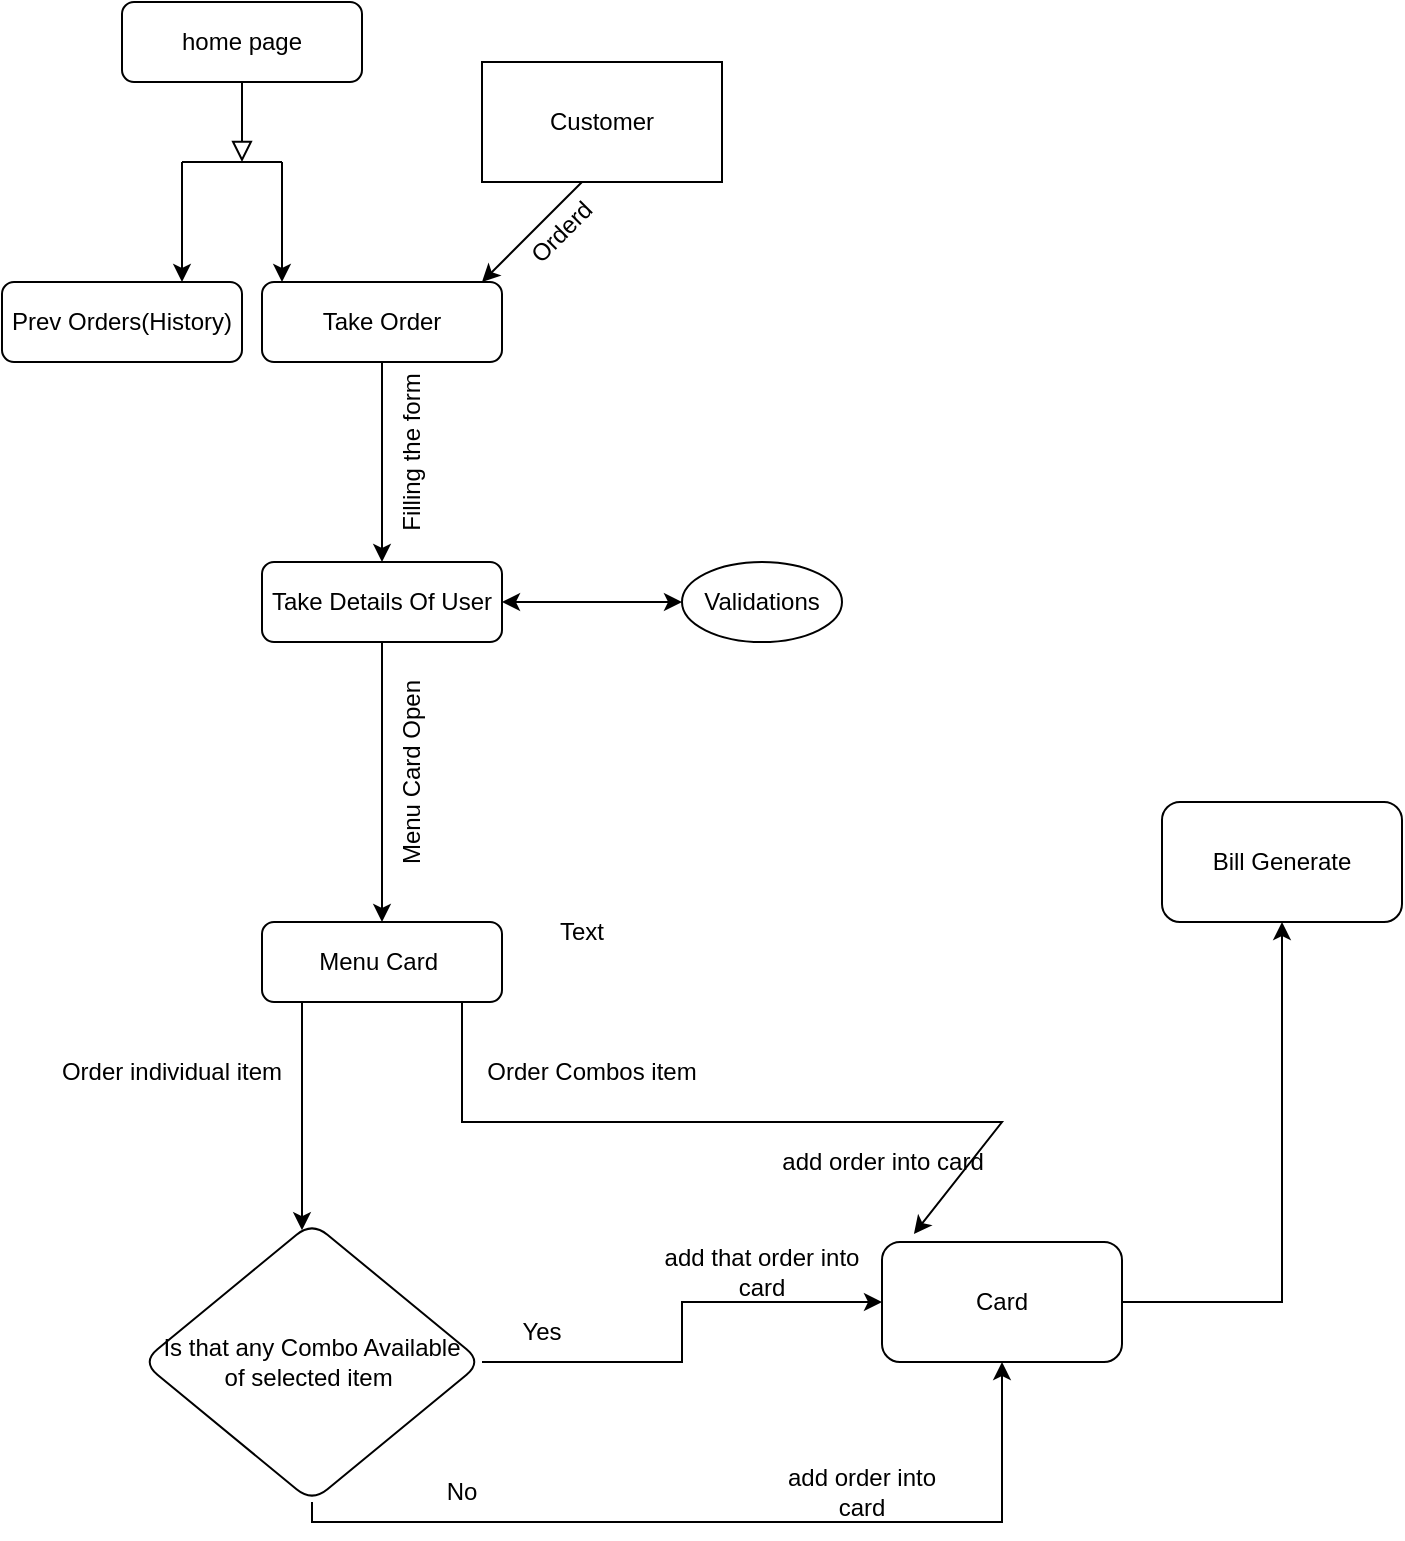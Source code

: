 <mxfile version="18.0.3" type="github">
  <diagram id="C5RBs43oDa-KdzZeNtuy" name="Page-1">
    <mxGraphModel dx="800" dy="424" grid="1" gridSize="10" guides="1" tooltips="1" connect="1" arrows="1" fold="1" page="1" pageScale="1" pageWidth="827" pageHeight="1169" math="0" shadow="0">
      <root>
        <mxCell id="WIyWlLk6GJQsqaUBKTNV-0" />
        <mxCell id="WIyWlLk6GJQsqaUBKTNV-1" parent="WIyWlLk6GJQsqaUBKTNV-0" />
        <mxCell id="WIyWlLk6GJQsqaUBKTNV-2" value="" style="rounded=0;html=1;jettySize=auto;orthogonalLoop=1;fontSize=11;endArrow=block;endFill=0;endSize=8;strokeWidth=1;shadow=0;labelBackgroundColor=none;edgeStyle=orthogonalEdgeStyle;" parent="WIyWlLk6GJQsqaUBKTNV-1" source="WIyWlLk6GJQsqaUBKTNV-3" edge="1">
          <mxGeometry relative="1" as="geometry">
            <mxPoint x="220" y="160" as="targetPoint" />
            <Array as="points">
              <mxPoint x="220" y="130" />
              <mxPoint x="220" y="130" />
            </Array>
          </mxGeometry>
        </mxCell>
        <mxCell id="WIyWlLk6GJQsqaUBKTNV-3" value="home page" style="rounded=1;whiteSpace=wrap;html=1;fontSize=12;glass=0;strokeWidth=1;shadow=0;" parent="WIyWlLk6GJQsqaUBKTNV-1" vertex="1">
          <mxGeometry x="160" y="80" width="120" height="40" as="geometry" />
        </mxCell>
        <mxCell id="mW89OCtYuqfJ4f_Lh5zg-3" value="" style="endArrow=none;html=1;rounded=0;" edge="1" parent="WIyWlLk6GJQsqaUBKTNV-1">
          <mxGeometry width="50" height="50" relative="1" as="geometry">
            <mxPoint x="190" y="160" as="sourcePoint" />
            <mxPoint x="240" y="160" as="targetPoint" />
            <Array as="points">
              <mxPoint x="220" y="160" />
            </Array>
          </mxGeometry>
        </mxCell>
        <mxCell id="mW89OCtYuqfJ4f_Lh5zg-5" value="" style="endArrow=classic;html=1;rounded=0;" edge="1" parent="WIyWlLk6GJQsqaUBKTNV-1">
          <mxGeometry width="50" height="50" relative="1" as="geometry">
            <mxPoint x="190" y="160" as="sourcePoint" />
            <mxPoint x="190" y="220" as="targetPoint" />
            <Array as="points">
              <mxPoint x="190" y="190" />
              <mxPoint x="190" y="200" />
            </Array>
          </mxGeometry>
        </mxCell>
        <mxCell id="mW89OCtYuqfJ4f_Lh5zg-6" value="" style="endArrow=classic;html=1;rounded=0;" edge="1" parent="WIyWlLk6GJQsqaUBKTNV-1">
          <mxGeometry width="50" height="50" relative="1" as="geometry">
            <mxPoint x="240" y="160" as="sourcePoint" />
            <mxPoint x="240" y="220" as="targetPoint" />
            <Array as="points">
              <mxPoint x="240" y="190" />
              <mxPoint x="240" y="200" />
            </Array>
          </mxGeometry>
        </mxCell>
        <mxCell id="mW89OCtYuqfJ4f_Lh5zg-7" value="Prev Orders(History)" style="rounded=1;whiteSpace=wrap;html=1;" vertex="1" parent="WIyWlLk6GJQsqaUBKTNV-1">
          <mxGeometry x="100" y="220" width="120" height="40" as="geometry" />
        </mxCell>
        <mxCell id="mW89OCtYuqfJ4f_Lh5zg-8" value="Take Order" style="rounded=1;whiteSpace=wrap;html=1;" vertex="1" parent="WIyWlLk6GJQsqaUBKTNV-1">
          <mxGeometry x="230" y="220" width="120" height="40" as="geometry" />
        </mxCell>
        <mxCell id="mW89OCtYuqfJ4f_Lh5zg-9" value="" style="curved=1;endArrow=classic;html=1;rounded=0;exitX=0.5;exitY=1;exitDx=0;exitDy=0;entryX=0.5;entryY=0;entryDx=0;entryDy=0;" edge="1" parent="WIyWlLk6GJQsqaUBKTNV-1" source="mW89OCtYuqfJ4f_Lh5zg-8" target="mW89OCtYuqfJ4f_Lh5zg-17">
          <mxGeometry width="50" height="50" relative="1" as="geometry">
            <mxPoint x="324" y="350" as="sourcePoint" />
            <mxPoint x="290" y="320" as="targetPoint" />
            <Array as="points">
              <mxPoint x="290" y="300" />
            </Array>
          </mxGeometry>
        </mxCell>
        <mxCell id="mW89OCtYuqfJ4f_Lh5zg-11" value="Customer" style="whiteSpace=wrap;html=1;" vertex="1" parent="WIyWlLk6GJQsqaUBKTNV-1">
          <mxGeometry x="340" y="110" width="120" height="60" as="geometry" />
        </mxCell>
        <mxCell id="mW89OCtYuqfJ4f_Lh5zg-15" value="" style="endArrow=classic;html=1;rounded=0;" edge="1" parent="WIyWlLk6GJQsqaUBKTNV-1">
          <mxGeometry width="50" height="50" relative="1" as="geometry">
            <mxPoint x="390" y="170" as="sourcePoint" />
            <mxPoint x="340" y="220" as="targetPoint" />
          </mxGeometry>
        </mxCell>
        <mxCell id="mW89OCtYuqfJ4f_Lh5zg-19" value="" style="edgeStyle=orthogonalEdgeStyle;rounded=0;orthogonalLoop=1;jettySize=auto;html=1;" edge="1" parent="WIyWlLk6GJQsqaUBKTNV-1" source="mW89OCtYuqfJ4f_Lh5zg-17" target="mW89OCtYuqfJ4f_Lh5zg-18">
          <mxGeometry relative="1" as="geometry" />
        </mxCell>
        <mxCell id="mW89OCtYuqfJ4f_Lh5zg-17" value="Take Details Of User" style="rounded=1;whiteSpace=wrap;html=1;" vertex="1" parent="WIyWlLk6GJQsqaUBKTNV-1">
          <mxGeometry x="230" y="360" width="120" height="40" as="geometry" />
        </mxCell>
        <mxCell id="mW89OCtYuqfJ4f_Lh5zg-37" value="" style="edgeStyle=orthogonalEdgeStyle;rounded=0;orthogonalLoop=1;jettySize=auto;html=1;" edge="1" parent="WIyWlLk6GJQsqaUBKTNV-1" source="mW89OCtYuqfJ4f_Lh5zg-18" target="mW89OCtYuqfJ4f_Lh5zg-36">
          <mxGeometry relative="1" as="geometry">
            <mxPoint x="250" y="680" as="targetPoint" />
            <Array as="points">
              <mxPoint x="250" y="600" />
              <mxPoint x="250" y="600" />
            </Array>
          </mxGeometry>
        </mxCell>
        <mxCell id="mW89OCtYuqfJ4f_Lh5zg-18" value="Menu Card&amp;nbsp;" style="rounded=1;whiteSpace=wrap;html=1;" vertex="1" parent="WIyWlLk6GJQsqaUBKTNV-1">
          <mxGeometry x="230" y="540" width="120" height="40" as="geometry" />
        </mxCell>
        <mxCell id="mW89OCtYuqfJ4f_Lh5zg-20" value="Orderd" style="text;html=1;strokeColor=none;fillColor=none;align=center;verticalAlign=middle;whiteSpace=wrap;rounded=0;rotation=-45;" vertex="1" parent="WIyWlLk6GJQsqaUBKTNV-1">
          <mxGeometry x="350" y="180" width="60" height="30" as="geometry" />
        </mxCell>
        <mxCell id="mW89OCtYuqfJ4f_Lh5zg-21" value="Filling the form" style="text;html=1;strokeColor=none;fillColor=none;align=center;verticalAlign=middle;whiteSpace=wrap;rounded=0;rotation=-90;" vertex="1" parent="WIyWlLk6GJQsqaUBKTNV-1">
          <mxGeometry x="260" y="290" width="90" height="30" as="geometry" />
        </mxCell>
        <mxCell id="mW89OCtYuqfJ4f_Lh5zg-22" value="Menu Card Open" style="text;html=1;strokeColor=none;fillColor=none;align=center;verticalAlign=middle;whiteSpace=wrap;rounded=0;rotation=-90;" vertex="1" parent="WIyWlLk6GJQsqaUBKTNV-1">
          <mxGeometry x="245" y="450" width="120" height="30" as="geometry" />
        </mxCell>
        <mxCell id="mW89OCtYuqfJ4f_Lh5zg-24" value="" style="endArrow=classic;startArrow=classic;html=1;rounded=0;" edge="1" parent="WIyWlLk6GJQsqaUBKTNV-1">
          <mxGeometry width="50" height="50" relative="1" as="geometry">
            <mxPoint x="350" y="380" as="sourcePoint" />
            <mxPoint x="440" y="380" as="targetPoint" />
          </mxGeometry>
        </mxCell>
        <mxCell id="mW89OCtYuqfJ4f_Lh5zg-25" value="" style="ellipse;whiteSpace=wrap;html=1;" vertex="1" parent="WIyWlLk6GJQsqaUBKTNV-1">
          <mxGeometry x="440" y="360" width="80" height="40" as="geometry" />
        </mxCell>
        <mxCell id="mW89OCtYuqfJ4f_Lh5zg-26" value="Validations" style="text;html=1;strokeColor=none;fillColor=none;align=center;verticalAlign=middle;whiteSpace=wrap;rounded=0;" vertex="1" parent="WIyWlLk6GJQsqaUBKTNV-1">
          <mxGeometry x="450" y="365" width="60" height="30" as="geometry" />
        </mxCell>
        <mxCell id="mW89OCtYuqfJ4f_Lh5zg-29" value="" style="endArrow=classic;html=1;rounded=0;entryX=0.133;entryY=-0.067;entryDx=0;entryDy=0;entryPerimeter=0;" edge="1" parent="WIyWlLk6GJQsqaUBKTNV-1" target="mW89OCtYuqfJ4f_Lh5zg-38">
          <mxGeometry width="50" height="50" relative="1" as="geometry">
            <mxPoint x="330" y="580" as="sourcePoint" />
            <mxPoint x="560" y="670" as="targetPoint" />
            <Array as="points">
              <mxPoint x="330" y="640" />
              <mxPoint x="600" y="640" />
            </Array>
          </mxGeometry>
        </mxCell>
        <mxCell id="mW89OCtYuqfJ4f_Lh5zg-31" value="Order individual item" style="text;html=1;strokeColor=none;fillColor=none;align=center;verticalAlign=middle;whiteSpace=wrap;rounded=0;" vertex="1" parent="WIyWlLk6GJQsqaUBKTNV-1">
          <mxGeometry x="120" y="600" width="130" height="30" as="geometry" />
        </mxCell>
        <mxCell id="mW89OCtYuqfJ4f_Lh5zg-32" value="Order Combos item" style="text;html=1;strokeColor=none;fillColor=none;align=center;verticalAlign=middle;whiteSpace=wrap;rounded=0;" vertex="1" parent="WIyWlLk6GJQsqaUBKTNV-1">
          <mxGeometry x="330" y="600" width="130" height="30" as="geometry" />
        </mxCell>
        <mxCell id="mW89OCtYuqfJ4f_Lh5zg-34" value="Text" style="text;html=1;strokeColor=none;fillColor=none;align=center;verticalAlign=middle;whiteSpace=wrap;rounded=0;" vertex="1" parent="WIyWlLk6GJQsqaUBKTNV-1">
          <mxGeometry x="360" y="530" width="60" height="30" as="geometry" />
        </mxCell>
        <mxCell id="mW89OCtYuqfJ4f_Lh5zg-39" value="" style="edgeStyle=orthogonalEdgeStyle;rounded=0;orthogonalLoop=1;jettySize=auto;html=1;" edge="1" parent="WIyWlLk6GJQsqaUBKTNV-1" source="mW89OCtYuqfJ4f_Lh5zg-36" target="mW89OCtYuqfJ4f_Lh5zg-38">
          <mxGeometry relative="1" as="geometry" />
        </mxCell>
        <mxCell id="mW89OCtYuqfJ4f_Lh5zg-41" value="" style="edgeStyle=orthogonalEdgeStyle;rounded=0;orthogonalLoop=1;jettySize=auto;html=1;entryX=0.5;entryY=1;entryDx=0;entryDy=0;" edge="1" parent="WIyWlLk6GJQsqaUBKTNV-1" source="mW89OCtYuqfJ4f_Lh5zg-36" target="mW89OCtYuqfJ4f_Lh5zg-38">
          <mxGeometry relative="1" as="geometry">
            <mxPoint x="440" y="840" as="targetPoint" />
            <Array as="points">
              <mxPoint x="255" y="840" />
              <mxPoint x="600" y="840" />
            </Array>
          </mxGeometry>
        </mxCell>
        <mxCell id="mW89OCtYuqfJ4f_Lh5zg-36" value="Is that any Combo Available&lt;br&gt;of selected item&amp;nbsp;" style="rhombus;whiteSpace=wrap;html=1;rounded=1;" vertex="1" parent="WIyWlLk6GJQsqaUBKTNV-1">
          <mxGeometry x="170" y="690" width="170" height="140" as="geometry" />
        </mxCell>
        <mxCell id="mW89OCtYuqfJ4f_Lh5zg-49" value="" style="edgeStyle=orthogonalEdgeStyle;rounded=0;orthogonalLoop=1;jettySize=auto;html=1;" edge="1" parent="WIyWlLk6GJQsqaUBKTNV-1" source="mW89OCtYuqfJ4f_Lh5zg-38" target="mW89OCtYuqfJ4f_Lh5zg-48">
          <mxGeometry relative="1" as="geometry" />
        </mxCell>
        <mxCell id="mW89OCtYuqfJ4f_Lh5zg-38" value="Card" style="whiteSpace=wrap;html=1;rounded=1;" vertex="1" parent="WIyWlLk6GJQsqaUBKTNV-1">
          <mxGeometry x="540" y="700" width="120" height="60" as="geometry" />
        </mxCell>
        <mxCell id="mW89OCtYuqfJ4f_Lh5zg-42" value="No&lt;span style=&quot;color: rgba(0, 0, 0, 0); font-family: monospace; font-size: 0px; text-align: start;&quot;&gt;%3CmxGraphModel%3E%3Croot%3E%3CmxCell%20id%3D%220%22%2F%3E%3CmxCell%20id%3D%221%22%20parent%3D%220%22%2F%3E%3CmxCell%20id%3D%222%22%20value%3D%22Order%20individual%20item%22%20style%3D%22text%3Bhtml%3D1%3BstrokeColor%3Dnone%3BfillColor%3Dnone%3Balign%3Dcenter%3BverticalAlign%3Dmiddle%3BwhiteSpace%3Dwrap%3Brounded%3D0%3B%22%20vertex%3D%221%22%20parent%3D%221%22%3E%3CmxGeometry%20x%3D%22120%22%20y%3D%22600%22%20width%3D%22130%22%20height%3D%2230%22%20as%3D%22geometry%22%2F%3E%3C%2FmxCell%3E%3C%2Froot%3E%3C%2FmxGraphModel%3E&lt;/span&gt;" style="text;html=1;strokeColor=none;fillColor=none;align=center;verticalAlign=middle;whiteSpace=wrap;rounded=0;" vertex="1" parent="WIyWlLk6GJQsqaUBKTNV-1">
          <mxGeometry x="300" y="810" width="60" height="30" as="geometry" />
        </mxCell>
        <mxCell id="mW89OCtYuqfJ4f_Lh5zg-43" value="Yes" style="text;html=1;strokeColor=none;fillColor=none;align=center;verticalAlign=middle;whiteSpace=wrap;rounded=0;" vertex="1" parent="WIyWlLk6GJQsqaUBKTNV-1">
          <mxGeometry x="340" y="730" width="60" height="30" as="geometry" />
        </mxCell>
        <mxCell id="mW89OCtYuqfJ4f_Lh5zg-44" value="add that order into card" style="text;html=1;strokeColor=none;fillColor=none;align=center;verticalAlign=middle;whiteSpace=wrap;rounded=0;" vertex="1" parent="WIyWlLk6GJQsqaUBKTNV-1">
          <mxGeometry x="430" y="700" width="100" height="30" as="geometry" />
        </mxCell>
        <mxCell id="mW89OCtYuqfJ4f_Lh5zg-46" value="&lt;span style=&quot;&quot;&gt;add order into card&lt;/span&gt;" style="text;html=1;align=center;verticalAlign=middle;resizable=0;points=[];autosize=1;strokeColor=none;fillColor=none;" vertex="1" parent="WIyWlLk6GJQsqaUBKTNV-1">
          <mxGeometry x="480" y="650" width="120" height="20" as="geometry" />
        </mxCell>
        <mxCell id="mW89OCtYuqfJ4f_Lh5zg-47" value="add order into card" style="text;html=1;strokeColor=none;fillColor=none;align=center;verticalAlign=middle;whiteSpace=wrap;rounded=0;" vertex="1" parent="WIyWlLk6GJQsqaUBKTNV-1">
          <mxGeometry x="480" y="810" width="100" height="30" as="geometry" />
        </mxCell>
        <mxCell id="mW89OCtYuqfJ4f_Lh5zg-48" value="Bill Generate" style="whiteSpace=wrap;html=1;rounded=1;" vertex="1" parent="WIyWlLk6GJQsqaUBKTNV-1">
          <mxGeometry x="680" y="480" width="120" height="60" as="geometry" />
        </mxCell>
      </root>
    </mxGraphModel>
  </diagram>
</mxfile>
